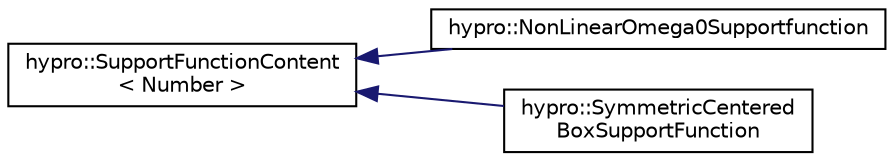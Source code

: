 digraph "Graphical Class Hierarchy"
{
  edge [fontname="Helvetica",fontsize="10",labelfontname="Helvetica",labelfontsize="10"];
  node [fontname="Helvetica",fontsize="10",shape=record];
  rankdir="LR";
  Node0 [label="hypro::SupportFunctionContent\l\< Number \>",height=0.2,width=0.4,color="black", fillcolor="white", style="filled",URL="$classhypro_1_1SupportFunctionContent.html",tooltip="Class for support function content. "];
  Node0 -> Node1 [dir="back",color="midnightblue",fontsize="10",style="solid",fontname="Helvetica"];
  Node1 [label="hypro::NonLinearOmega0Supportfunction",height=0.2,width=0.4,color="black", fillcolor="white", style="filled",URL="$classhypro_1_1NonLinearOmega0Supportfunction.html"];
  Node0 -> Node2 [dir="back",color="midnightblue",fontsize="10",style="solid",fontname="Helvetica"];
  Node2 [label="hypro::SymmetricCentered\lBoxSupportFunction",height=0.2,width=0.4,color="black", fillcolor="white", style="filled",URL="$classhypro_1_1SymmetricCenteredBoxSupportFunction.html"];
}
